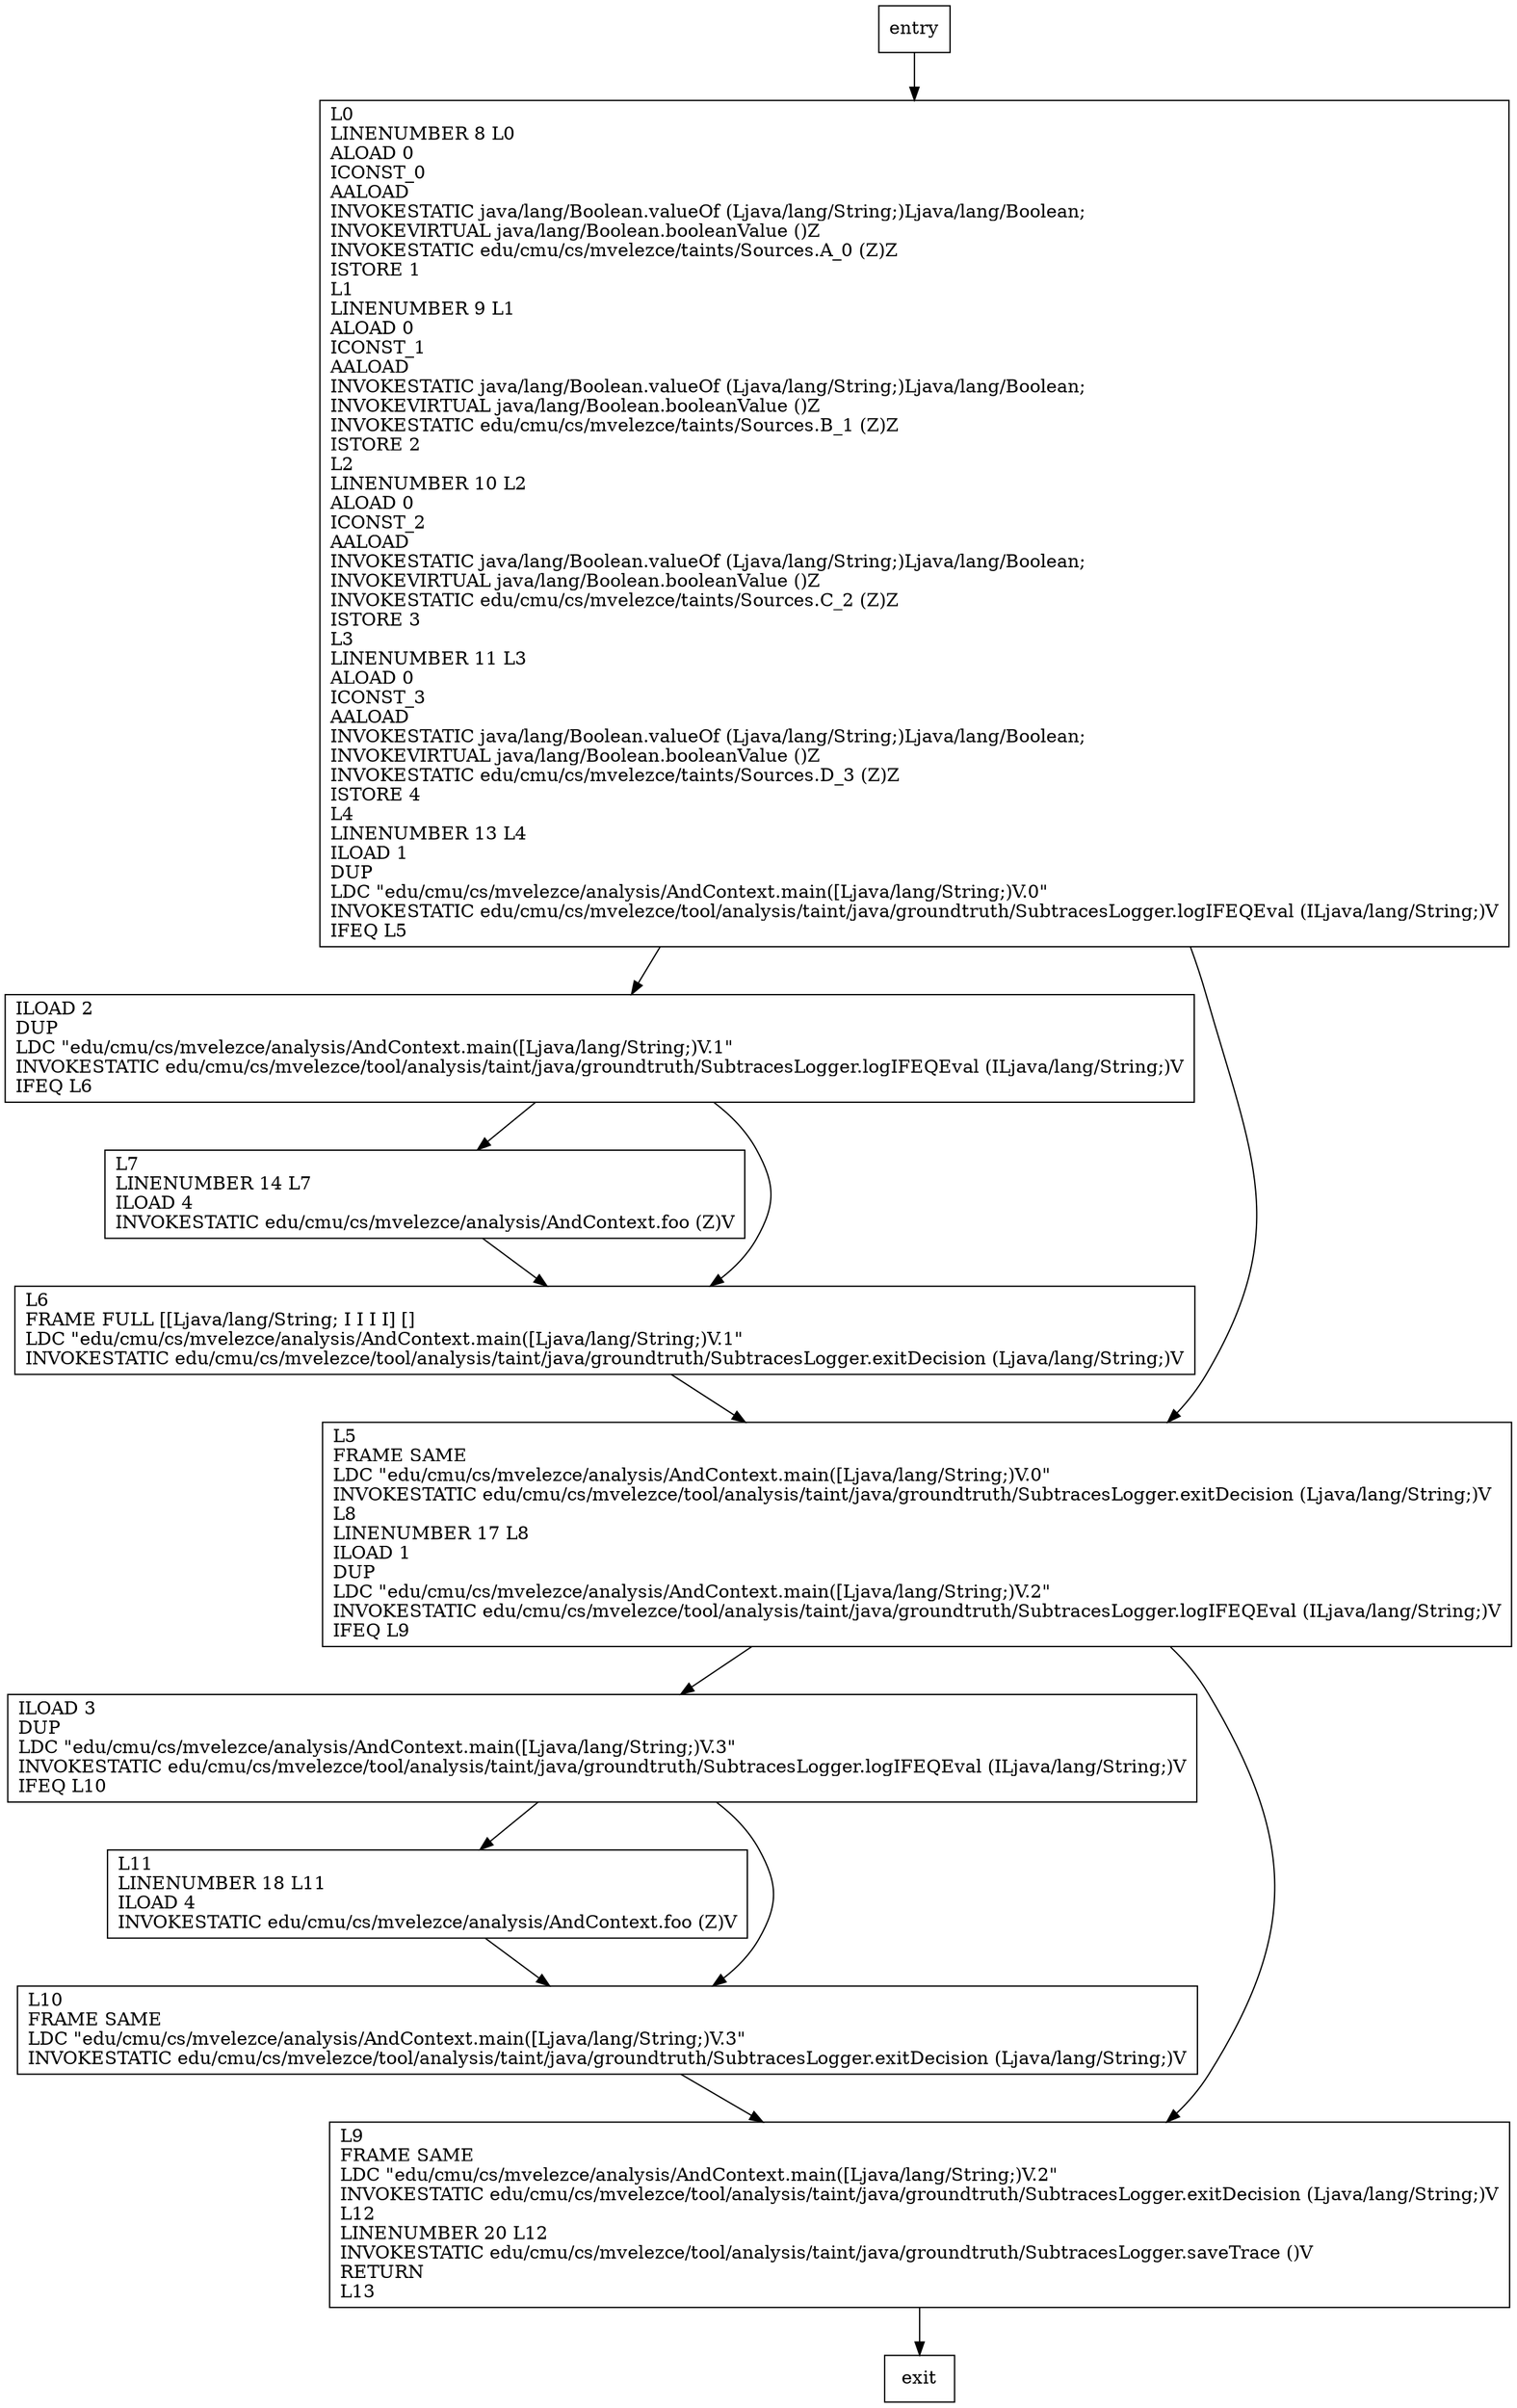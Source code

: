 digraph main {
node [shape=record];
694541704 [label="ILOAD 2\lDUP\lLDC \"edu/cmu/cs/mvelezce/analysis/AndContext.main([Ljava/lang/String;)V.1\"\lINVOKESTATIC edu/cmu/cs/mvelezce/tool/analysis/taint/java/groundtruth/SubtracesLogger.logIFEQEval (ILjava/lang/String;)V\lIFEQ L6\l"];
1360273252 [label="L7\lLINENUMBER 14 L7\lILOAD 4\lINVOKESTATIC edu/cmu/cs/mvelezce/analysis/AndContext.foo (Z)V\l"];
841046158 [label="L5\lFRAME SAME\lLDC \"edu/cmu/cs/mvelezce/analysis/AndContext.main([Ljava/lang/String;)V.0\"\lINVOKESTATIC edu/cmu/cs/mvelezce/tool/analysis/taint/java/groundtruth/SubtracesLogger.exitDecision (Ljava/lang/String;)V\lL8\lLINENUMBER 17 L8\lILOAD 1\lDUP\lLDC \"edu/cmu/cs/mvelezce/analysis/AndContext.main([Ljava/lang/String;)V.2\"\lINVOKESTATIC edu/cmu/cs/mvelezce/tool/analysis/taint/java/groundtruth/SubtracesLogger.logIFEQEval (ILjava/lang/String;)V\lIFEQ L9\l"];
902753409 [label="ILOAD 3\lDUP\lLDC \"edu/cmu/cs/mvelezce/analysis/AndContext.main([Ljava/lang/String;)V.3\"\lINVOKESTATIC edu/cmu/cs/mvelezce/tool/analysis/taint/java/groundtruth/SubtracesLogger.logIFEQEval (ILjava/lang/String;)V\lIFEQ L10\l"];
2089678439 [label="L11\lLINENUMBER 18 L11\lILOAD 4\lINVOKESTATIC edu/cmu/cs/mvelezce/analysis/AndContext.foo (Z)V\l"];
1234059684 [label="L10\lFRAME SAME\lLDC \"edu/cmu/cs/mvelezce/analysis/AndContext.main([Ljava/lang/String;)V.3\"\lINVOKESTATIC edu/cmu/cs/mvelezce/tool/analysis/taint/java/groundtruth/SubtracesLogger.exitDecision (Ljava/lang/String;)V\l"];
851508940 [label="L6\lFRAME FULL [[Ljava/lang/String; I I I I] []\lLDC \"edu/cmu/cs/mvelezce/analysis/AndContext.main([Ljava/lang/String;)V.1\"\lINVOKESTATIC edu/cmu/cs/mvelezce/tool/analysis/taint/java/groundtruth/SubtracesLogger.exitDecision (Ljava/lang/String;)V\l"];
219363230 [label="L9\lFRAME SAME\lLDC \"edu/cmu/cs/mvelezce/analysis/AndContext.main([Ljava/lang/String;)V.2\"\lINVOKESTATIC edu/cmu/cs/mvelezce/tool/analysis/taint/java/groundtruth/SubtracesLogger.exitDecision (Ljava/lang/String;)V\lL12\lLINENUMBER 20 L12\lINVOKESTATIC edu/cmu/cs/mvelezce/tool/analysis/taint/java/groundtruth/SubtracesLogger.saveTrace ()V\lRETURN\lL13\l"];
1289092166 [label="L0\lLINENUMBER 8 L0\lALOAD 0\lICONST_0\lAALOAD\lINVOKESTATIC java/lang/Boolean.valueOf (Ljava/lang/String;)Ljava/lang/Boolean;\lINVOKEVIRTUAL java/lang/Boolean.booleanValue ()Z\lINVOKESTATIC edu/cmu/cs/mvelezce/taints/Sources.A_0 (Z)Z\lISTORE 1\lL1\lLINENUMBER 9 L1\lALOAD 0\lICONST_1\lAALOAD\lINVOKESTATIC java/lang/Boolean.valueOf (Ljava/lang/String;)Ljava/lang/Boolean;\lINVOKEVIRTUAL java/lang/Boolean.booleanValue ()Z\lINVOKESTATIC edu/cmu/cs/mvelezce/taints/Sources.B_1 (Z)Z\lISTORE 2\lL2\lLINENUMBER 10 L2\lALOAD 0\lICONST_2\lAALOAD\lINVOKESTATIC java/lang/Boolean.valueOf (Ljava/lang/String;)Ljava/lang/Boolean;\lINVOKEVIRTUAL java/lang/Boolean.booleanValue ()Z\lINVOKESTATIC edu/cmu/cs/mvelezce/taints/Sources.C_2 (Z)Z\lISTORE 3\lL3\lLINENUMBER 11 L3\lALOAD 0\lICONST_3\lAALOAD\lINVOKESTATIC java/lang/Boolean.valueOf (Ljava/lang/String;)Ljava/lang/Boolean;\lINVOKEVIRTUAL java/lang/Boolean.booleanValue ()Z\lINVOKESTATIC edu/cmu/cs/mvelezce/taints/Sources.D_3 (Z)Z\lISTORE 4\lL4\lLINENUMBER 13 L4\lILOAD 1\lDUP\lLDC \"edu/cmu/cs/mvelezce/analysis/AndContext.main([Ljava/lang/String;)V.0\"\lINVOKESTATIC edu/cmu/cs/mvelezce/tool/analysis/taint/java/groundtruth/SubtracesLogger.logIFEQEval (ILjava/lang/String;)V\lIFEQ L5\l"];
entry;
exit;
entry -> 1289092166;
694541704 -> 1360273252;
694541704 -> 851508940;
1360273252 -> 851508940;
841046158 -> 902753409;
841046158 -> 219363230;
902753409 -> 2089678439;
902753409 -> 1234059684;
2089678439 -> 1234059684;
1234059684 -> 219363230;
851508940 -> 841046158;
219363230 -> exit;
1289092166 -> 694541704;
1289092166 -> 841046158;
}

